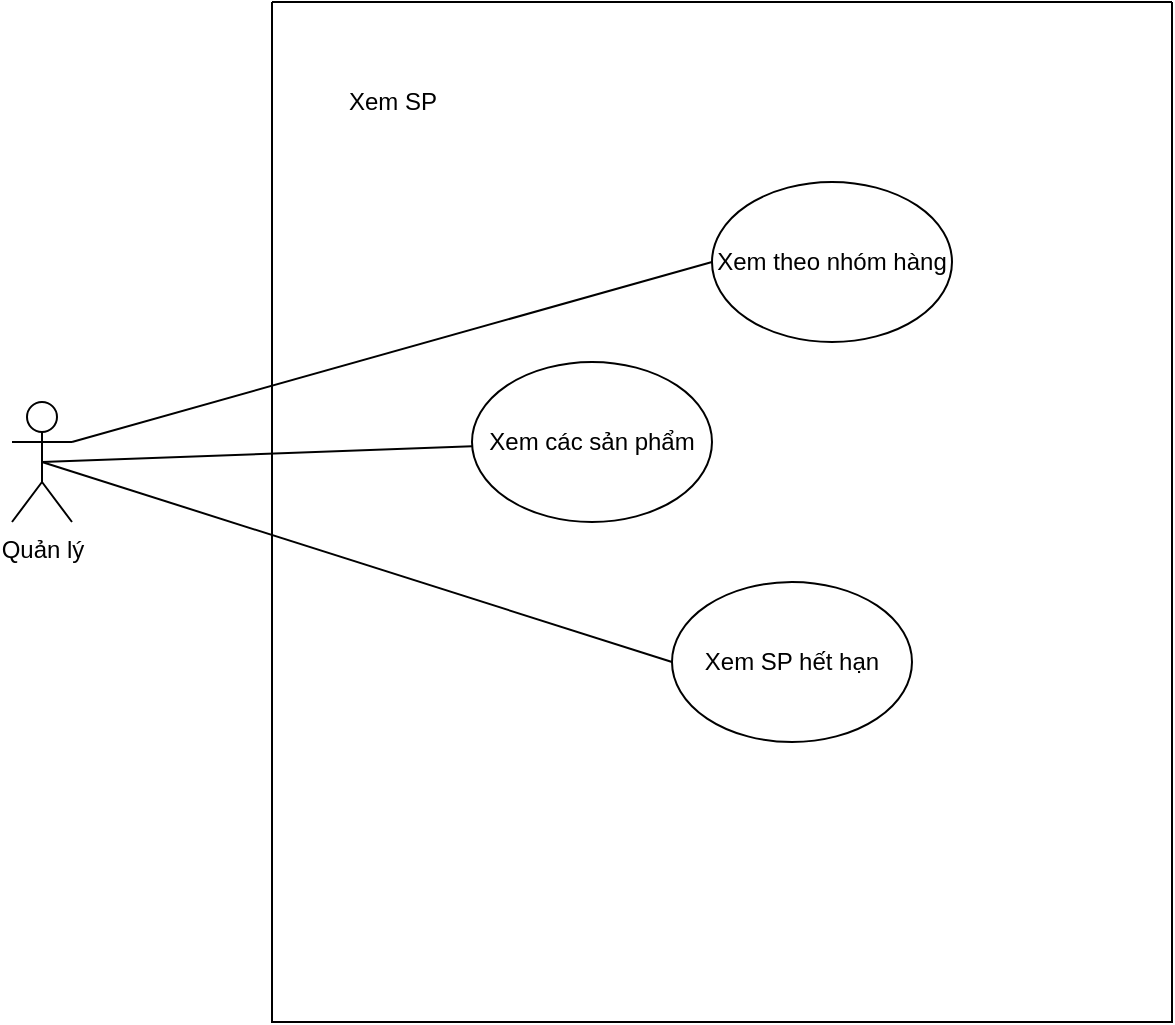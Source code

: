 <mxfile version="20.6.2" type="device"><diagram id="nVRVKQXolmgTZj1QnVeJ" name="Page-1"><mxGraphModel dx="992" dy="547" grid="1" gridSize="10" guides="1" tooltips="1" connect="1" arrows="1" fold="1" page="1" pageScale="1" pageWidth="850" pageHeight="1100" math="0" shadow="0"><root><mxCell id="0"/><mxCell id="1" parent="0"/><mxCell id="9OKLBeX0UWuD4o8dwdM6-8" style="rounded=0;orthogonalLoop=1;jettySize=auto;html=1;exitX=0.5;exitY=0.5;exitDx=0;exitDy=0;exitPerimeter=0;endArrow=none;endFill=0;" edge="1" parent="1" source="9OKLBeX0UWuD4o8dwdM6-1" target="9OKLBeX0UWuD4o8dwdM6-7"><mxGeometry relative="1" as="geometry"/></mxCell><mxCell id="9OKLBeX0UWuD4o8dwdM6-13" style="edgeStyle=none;rounded=0;orthogonalLoop=1;jettySize=auto;html=1;exitX=0.5;exitY=0.5;exitDx=0;exitDy=0;exitPerimeter=0;entryX=0;entryY=0.5;entryDx=0;entryDy=0;endArrow=none;endFill=0;" edge="1" parent="1" source="9OKLBeX0UWuD4o8dwdM6-1" target="9OKLBeX0UWuD4o8dwdM6-10"><mxGeometry relative="1" as="geometry"/></mxCell><mxCell id="9OKLBeX0UWuD4o8dwdM6-14" style="edgeStyle=none;rounded=0;orthogonalLoop=1;jettySize=auto;html=1;exitX=1;exitY=0.333;exitDx=0;exitDy=0;exitPerimeter=0;entryX=0;entryY=0.5;entryDx=0;entryDy=0;endArrow=none;endFill=0;" edge="1" parent="1" source="9OKLBeX0UWuD4o8dwdM6-1" target="9OKLBeX0UWuD4o8dwdM6-9"><mxGeometry relative="1" as="geometry"/></mxCell><mxCell id="9OKLBeX0UWuD4o8dwdM6-1" value="Quản lý" style="shape=umlActor;verticalLabelPosition=bottom;verticalAlign=top;html=1;outlineConnect=0;" vertex="1" parent="1"><mxGeometry x="80" y="440" width="30" height="60" as="geometry"/></mxCell><mxCell id="9OKLBeX0UWuD4o8dwdM6-2" value="" style="swimlane;startSize=0;" vertex="1" parent="1"><mxGeometry x="210" y="240" width="450" height="510" as="geometry"/></mxCell><mxCell id="9OKLBeX0UWuD4o8dwdM6-7" value="Xem các sản phẩm" style="ellipse;whiteSpace=wrap;html=1;" vertex="1" parent="9OKLBeX0UWuD4o8dwdM6-2"><mxGeometry x="100" y="180" width="120" height="80" as="geometry"/></mxCell><mxCell id="9OKLBeX0UWuD4o8dwdM6-9" value="Xem theo nhóm hàng" style="ellipse;whiteSpace=wrap;html=1;" vertex="1" parent="9OKLBeX0UWuD4o8dwdM6-2"><mxGeometry x="220" y="90" width="120" height="80" as="geometry"/></mxCell><mxCell id="9OKLBeX0UWuD4o8dwdM6-10" value="Xem SP hết hạn" style="ellipse;whiteSpace=wrap;html=1;" vertex="1" parent="9OKLBeX0UWuD4o8dwdM6-2"><mxGeometry x="200" y="290" width="120" height="80" as="geometry"/></mxCell><mxCell id="9OKLBeX0UWuD4o8dwdM6-17" value="Xem SP" style="text;html=1;align=center;verticalAlign=middle;resizable=0;points=[];autosize=1;strokeColor=none;fillColor=none;" vertex="1" parent="1"><mxGeometry x="235" y="275" width="70" height="30" as="geometry"/></mxCell></root></mxGraphModel></diagram></mxfile>